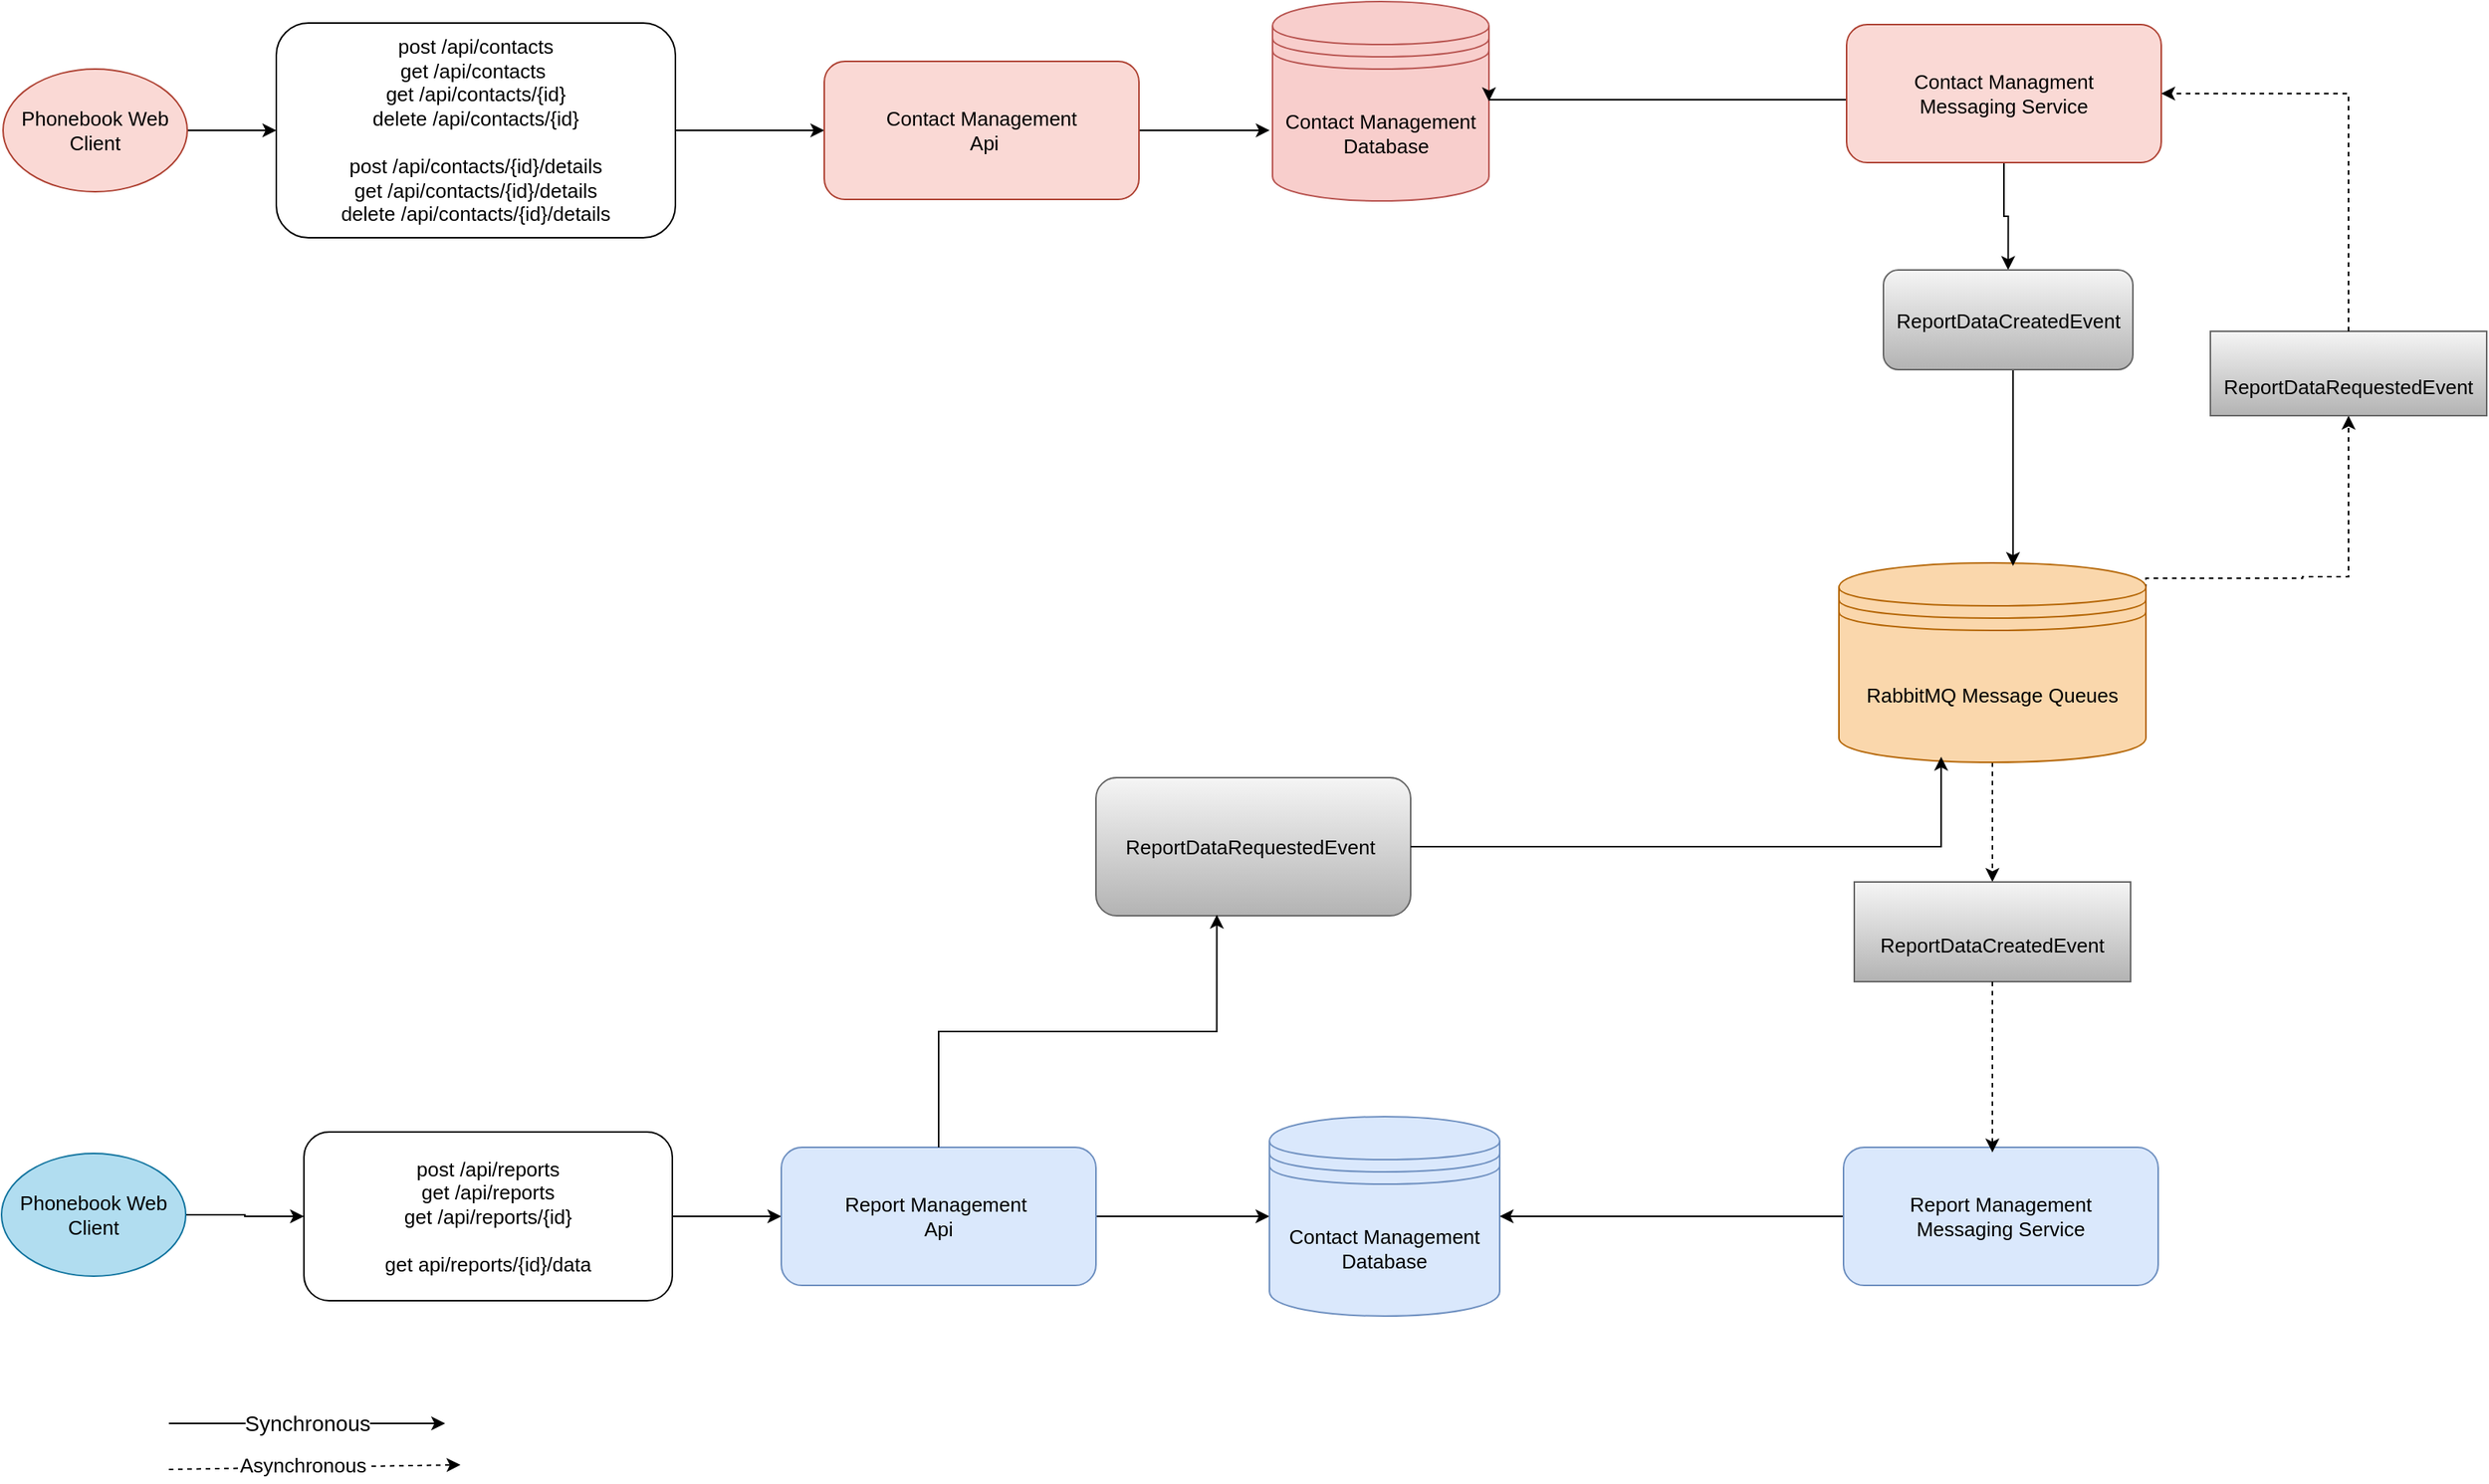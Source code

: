 <mxfile version="28.0.6">
  <diagram name="Phonebook Microservices with Full API Flow" id="Fu5HfDHpJlhOvSnHhuJR">
    <mxGraphModel dx="2066" dy="1202" grid="1" gridSize="10" guides="1" tooltips="1" connect="1" arrows="1" fold="1" page="1" pageScale="1" pageWidth="850" pageHeight="1100" math="0" shadow="0">
      <root>
        <mxCell id="0" />
        <mxCell id="1" parent="0" />
        <mxCell id="MmdyzBdWTJbI9Cpfh6VE-92" value="" style="edgeStyle=orthogonalEdgeStyle;rounded=0;orthogonalLoop=1;jettySize=auto;html=1;" parent="1" source="MmdyzBdWTJbI9Cpfh6VE-87" target="MmdyzBdWTJbI9Cpfh6VE-91" edge="1">
          <mxGeometry relative="1" as="geometry" />
        </mxCell>
        <mxCell id="MmdyzBdWTJbI9Cpfh6VE-87" value="&lt;span style=&quot;text-wrap-mode: nowrap;&quot;&gt;&lt;font style=&quot;font-size: 13px;&quot;&gt;Phonebook Web&lt;/font&gt;&lt;/span&gt;&lt;div&gt;&lt;span style=&quot;text-wrap-mode: nowrap;&quot;&gt;&lt;font style=&quot;font-size: 13px;&quot;&gt;Client&lt;/font&gt;&lt;/span&gt;&lt;/div&gt;" style="ellipse;whiteSpace=wrap;html=1;fillColor=#fad9d5;strokeColor=#ae4132;" parent="1" vertex="1">
          <mxGeometry x="42" y="89" width="120" height="80" as="geometry" />
        </mxCell>
        <mxCell id="MmdyzBdWTJbI9Cpfh6VE-94" value="" style="edgeStyle=orthogonalEdgeStyle;rounded=0;orthogonalLoop=1;jettySize=auto;html=1;" parent="1" source="MmdyzBdWTJbI9Cpfh6VE-91" target="MmdyzBdWTJbI9Cpfh6VE-93" edge="1">
          <mxGeometry relative="1" as="geometry" />
        </mxCell>
        <mxCell id="MmdyzBdWTJbI9Cpfh6VE-91" value="&lt;div&gt;&lt;div&gt;&lt;span style=&quot;text-wrap-mode: nowrap;&quot;&gt;&lt;font style=&quot;font-size: 13px;&quot;&gt;post /api/contacts&lt;/font&gt;&lt;/span&gt;&lt;/div&gt;&lt;div&gt;&lt;span style=&quot;text-wrap-mode: nowrap;&quot;&gt;&lt;font style=&quot;font-size: 13px;&quot;&gt;get /api/contacts&amp;nbsp;&lt;/font&gt;&lt;/span&gt;&lt;/div&gt;&lt;div&gt;&lt;span style=&quot;text-wrap-mode: nowrap;&quot;&gt;&lt;font style=&quot;font-size: 13px;&quot;&gt;get /api/contacts/{id}&lt;/font&gt;&lt;/span&gt;&lt;/div&gt;&lt;div&gt;&lt;span style=&quot;text-wrap-mode: nowrap;&quot;&gt;&lt;font style=&quot;font-size: 13px;&quot;&gt;delete /api/contacts/{id}&lt;/font&gt;&lt;/span&gt;&lt;/div&gt;&lt;div&gt;&lt;span style=&quot;text-wrap-mode: nowrap;&quot;&gt;&lt;font style=&quot;font-size: 13px;&quot;&gt;&lt;br&gt;&lt;/font&gt;&lt;/span&gt;&lt;/div&gt;&lt;div&gt;&lt;span style=&quot;text-wrap-mode: nowrap;&quot;&gt;&lt;font style=&quot;font-size: 13px;&quot;&gt;post /api/contacts/{id}/details&lt;/font&gt;&lt;/span&gt;&lt;/div&gt;&lt;div&gt;&lt;span style=&quot;text-wrap-mode: nowrap;&quot;&gt;&lt;font style=&quot;font-size: 13px;&quot;&gt;get /api/contacts/{id}/details&lt;/font&gt;&lt;/span&gt;&lt;/div&gt;&lt;div&gt;&lt;span style=&quot;text-wrap-mode: nowrap;&quot;&gt;&lt;font style=&quot;font-size: 13px;&quot;&gt;delete /api/contacts/{id}/details&lt;/font&gt;&lt;/span&gt;&lt;/div&gt;&lt;/div&gt;" style="rounded=1;whiteSpace=wrap;html=1;" parent="1" vertex="1">
          <mxGeometry x="220" y="59" width="260" height="140" as="geometry" />
        </mxCell>
        <mxCell id="MmdyzBdWTJbI9Cpfh6VE-96" style="edgeStyle=orthogonalEdgeStyle;rounded=0;orthogonalLoop=1;jettySize=auto;html=1;entryX=-0.013;entryY=0.646;entryDx=0;entryDy=0;entryPerimeter=0;" parent="1" source="MmdyzBdWTJbI9Cpfh6VE-93" target="MmdyzBdWTJbI9Cpfh6VE-95" edge="1">
          <mxGeometry relative="1" as="geometry" />
        </mxCell>
        <mxCell id="MmdyzBdWTJbI9Cpfh6VE-93" value="&lt;font style=&quot;font-size: 13px;&quot;&gt;Contact Management&lt;/font&gt;&lt;div&gt;&lt;font style=&quot;font-size: 13px;&quot;&gt;&amp;nbsp;Api&lt;/font&gt;&lt;/div&gt;" style="whiteSpace=wrap;html=1;rounded=1;fillColor=#fad9d5;strokeColor=#ae4132;" parent="1" vertex="1">
          <mxGeometry x="577" y="84" width="205" height="90" as="geometry" />
        </mxCell>
        <mxCell id="MmdyzBdWTJbI9Cpfh6VE-95" value="&lt;font style=&quot;font-size: 13px;&quot;&gt;Contact Management&lt;/font&gt;&lt;div&gt;&lt;font style=&quot;font-size: 13px;&quot;&gt;&amp;nbsp;&amp;nbsp;Database&lt;/font&gt;&lt;/div&gt;" style="shape=datastore;whiteSpace=wrap;html=1;fillColor=#f8cecc;strokeColor=#b85450;" parent="1" vertex="1">
          <mxGeometry x="869" y="45" width="141" height="130" as="geometry" />
        </mxCell>
        <mxCell id="MmdyzBdWTJbI9Cpfh6VE-123" value="" style="edgeStyle=orthogonalEdgeStyle;rounded=0;orthogonalLoop=1;jettySize=auto;html=1;dashed=1;exitX=1;exitY=0.5;exitDx=0;exitDy=0;" parent="1" source="MmdyzBdWTJbI9Cpfh6VE-104" target="MmdyzBdWTJbI9Cpfh6VE-122" edge="1">
          <mxGeometry relative="1" as="geometry">
            <Array as="points">
              <mxPoint x="1540" y="421" />
              <mxPoint x="1540" y="420" />
              <mxPoint x="1570" y="420" />
            </Array>
          </mxGeometry>
        </mxCell>
        <mxCell id="MmdyzBdWTJbI9Cpfh6VE-134" value="" style="edgeStyle=orthogonalEdgeStyle;rounded=0;orthogonalLoop=1;jettySize=auto;html=1;dashed=1;" parent="1" source="MmdyzBdWTJbI9Cpfh6VE-104" target="MmdyzBdWTJbI9Cpfh6VE-133" edge="1">
          <mxGeometry relative="1" as="geometry" />
        </mxCell>
        <mxCell id="MmdyzBdWTJbI9Cpfh6VE-104" value="&lt;font style=&quot;font-size: 13px;&quot;&gt;RabbitMQ Message Queues&lt;/font&gt;" style="shape=datastore;whiteSpace=wrap;html=1;fillColor=#fad7ac;strokeColor=#b46504;" parent="1" vertex="1">
          <mxGeometry x="1238" y="411" width="200" height="130" as="geometry" />
        </mxCell>
        <mxCell id="MmdyzBdWTJbI9Cpfh6VE-108" value="" style="edgeStyle=orthogonalEdgeStyle;rounded=0;orthogonalLoop=1;jettySize=auto;html=1;" parent="1" source="MmdyzBdWTJbI9Cpfh6VE-109" target="MmdyzBdWTJbI9Cpfh6VE-111" edge="1">
          <mxGeometry relative="1" as="geometry" />
        </mxCell>
        <mxCell id="MmdyzBdWTJbI9Cpfh6VE-109" value="&lt;span style=&quot;text-wrap-mode: nowrap;&quot;&gt;&lt;font style=&quot;font-size: 13px;&quot;&gt;Phonebook Web&lt;/font&gt;&lt;/span&gt;&lt;div&gt;&lt;span style=&quot;text-wrap-mode: nowrap;&quot;&gt;&lt;font style=&quot;font-size: 13px;&quot;&gt;Client&lt;/font&gt;&lt;/span&gt;&lt;/div&gt;" style="ellipse;whiteSpace=wrap;html=1;fillColor=#b1ddf0;strokeColor=#10739e;" parent="1" vertex="1">
          <mxGeometry x="41" y="796" width="120" height="80" as="geometry" />
        </mxCell>
        <mxCell id="MmdyzBdWTJbI9Cpfh6VE-110" value="" style="edgeStyle=orthogonalEdgeStyle;rounded=0;orthogonalLoop=1;jettySize=auto;html=1;" parent="1" source="MmdyzBdWTJbI9Cpfh6VE-111" target="MmdyzBdWTJbI9Cpfh6VE-113" edge="1">
          <mxGeometry relative="1" as="geometry" />
        </mxCell>
        <mxCell id="MmdyzBdWTJbI9Cpfh6VE-111" value="&lt;div&gt;&lt;span style=&quot;text-wrap-mode: nowrap;&quot;&gt;&lt;font style=&quot;font-size: 13px;&quot;&gt;post /api/reports&lt;/font&gt;&lt;/span&gt;&lt;/div&gt;&lt;div&gt;&lt;span style=&quot;text-wrap-mode: nowrap;&quot;&gt;&lt;font style=&quot;font-size: 13px;&quot;&gt;get /api/reports&lt;/font&gt;&lt;/span&gt;&lt;/div&gt;&lt;div&gt;&lt;span style=&quot;text-wrap-mode: nowrap;&quot;&gt;&lt;font style=&quot;font-size: 13px;&quot;&gt;get /api/reports/{id}&lt;/font&gt;&lt;/span&gt;&lt;/div&gt;&lt;div&gt;&lt;span style=&quot;text-wrap-mode: nowrap;&quot;&gt;&lt;font style=&quot;font-size: 13px;&quot;&gt;&lt;br&gt;&lt;/font&gt;&lt;/span&gt;&lt;/div&gt;&lt;div&gt;&lt;span style=&quot;text-wrap-mode: nowrap;&quot;&gt;&lt;font style=&quot;font-size: 13px;&quot;&gt;get api/reports/{id}/data&lt;/font&gt;&lt;/span&gt;&lt;/div&gt;" style="rounded=1;whiteSpace=wrap;html=1;" parent="1" vertex="1">
          <mxGeometry x="238" y="782" width="240" height="110" as="geometry" />
        </mxCell>
        <mxCell id="MmdyzBdWTJbI9Cpfh6VE-112" style="edgeStyle=orthogonalEdgeStyle;rounded=0;orthogonalLoop=1;jettySize=auto;html=1;entryX=0;entryY=0.5;entryDx=0;entryDy=0;" parent="1" source="MmdyzBdWTJbI9Cpfh6VE-113" target="MmdyzBdWTJbI9Cpfh6VE-114" edge="1">
          <mxGeometry relative="1" as="geometry" />
        </mxCell>
        <mxCell id="MmdyzBdWTJbI9Cpfh6VE-113" value="&lt;font style=&quot;font-size: 13px;&quot;&gt;Report Management&amp;nbsp;&lt;/font&gt;&lt;div&gt;&lt;font style=&quot;font-size: 13px;&quot;&gt;Api&lt;/font&gt;&lt;/div&gt;" style="whiteSpace=wrap;html=1;rounded=1;fillColor=#dae8fc;strokeColor=#6c8ebf;" parent="1" vertex="1">
          <mxGeometry x="549" y="792" width="205" height="90" as="geometry" />
        </mxCell>
        <mxCell id="MmdyzBdWTJbI9Cpfh6VE-114" value="&lt;font style=&quot;font-size: 13px;&quot;&gt;Contact Management&lt;/font&gt;&lt;div&gt;&lt;font style=&quot;font-size: 13px;&quot;&gt;Database&lt;/font&gt;&lt;/div&gt;" style="shape=datastore;whiteSpace=wrap;html=1;fillColor=#dae8fc;strokeColor=#6c8ebf;" parent="1" vertex="1">
          <mxGeometry x="867" y="772" width="150" height="130" as="geometry" />
        </mxCell>
        <mxCell id="MmdyzBdWTJbI9Cpfh6VE-115" value="&lt;font style=&quot;font-size: 13px;&quot;&gt;ReportDataRequestedEvent&amp;nbsp;&lt;/font&gt;" style="whiteSpace=wrap;html=1;rounded=1;fillColor=#f5f5f5;gradientColor=#b3b3b3;strokeColor=#666666;" parent="1" vertex="1">
          <mxGeometry x="754" y="551" width="205" height="90" as="geometry" />
        </mxCell>
        <mxCell id="MmdyzBdWTJbI9Cpfh6VE-129" style="edgeStyle=orthogonalEdgeStyle;rounded=0;orthogonalLoop=1;jettySize=auto;html=1;entryX=1;entryY=0.5;entryDx=0;entryDy=0;" parent="1" source="MmdyzBdWTJbI9Cpfh6VE-118" target="MmdyzBdWTJbI9Cpfh6VE-95" edge="1">
          <mxGeometry relative="1" as="geometry">
            <Array as="points">
              <mxPoint x="1300" y="109" />
              <mxPoint x="1300" y="109" />
            </Array>
          </mxGeometry>
        </mxCell>
        <mxCell id="MmdyzBdWTJbI9Cpfh6VE-148" style="edgeStyle=orthogonalEdgeStyle;rounded=0;orthogonalLoop=1;jettySize=auto;html=1;entryX=0.5;entryY=0;entryDx=0;entryDy=0;" parent="1" source="MmdyzBdWTJbI9Cpfh6VE-118" target="MmdyzBdWTJbI9Cpfh6VE-126" edge="1">
          <mxGeometry relative="1" as="geometry" />
        </mxCell>
        <mxCell id="MmdyzBdWTJbI9Cpfh6VE-118" value="&lt;font style=&quot;font-size: 13px;&quot;&gt;Contact Managment&lt;/font&gt;&lt;div&gt;&lt;font style=&quot;font-size: 13px;&quot;&gt;Messaging&amp;nbsp;&lt;span style=&quot;background-color: transparent; color: light-dark(rgb(0, 0, 0), rgb(255, 255, 255));&quot;&gt;Service&lt;/span&gt;&lt;/font&gt;&lt;/div&gt;" style="whiteSpace=wrap;html=1;rounded=1;fillColor=#fad9d5;strokeColor=#ae4132;" parent="1" vertex="1">
          <mxGeometry x="1243" y="60" width="205" height="90" as="geometry" />
        </mxCell>
        <mxCell id="MmdyzBdWTJbI9Cpfh6VE-122" value="&lt;font style=&quot;font-size: 13px;&quot;&gt;&lt;span&gt;&lt;br&gt;&lt;span style=&quot;color: rgb(0, 0, 0); font-family: Helvetica; font-style: normal; font-variant-ligatures: normal; font-variant-caps: normal; font-weight: 400; letter-spacing: normal; orphans: 2; text-align: center; text-indent: 0px; text-transform: none; widows: 2; word-spacing: 0px; -webkit-text-stroke-width: 0px; white-space: normal; text-decoration-thickness: initial; text-decoration-style: initial; text-decoration-color: initial; float: none; display: inline !important;&quot;&gt;ReportDataRequestedEvent&lt;/span&gt;&lt;/span&gt;&lt;br&gt;&lt;/font&gt;" style="whiteSpace=wrap;html=1;fillColor=#f5f5f5;gradientColor=#b3b3b3;strokeColor=#666666;" parent="1" vertex="1">
          <mxGeometry x="1480" y="260" width="180" height="55" as="geometry" />
        </mxCell>
        <mxCell id="MmdyzBdWTJbI9Cpfh6VE-124" style="edgeStyle=orthogonalEdgeStyle;rounded=0;orthogonalLoop=1;jettySize=auto;html=1;entryX=1;entryY=0.5;entryDx=0;entryDy=0;dashed=1;" parent="1" source="MmdyzBdWTJbI9Cpfh6VE-122" target="MmdyzBdWTJbI9Cpfh6VE-118" edge="1">
          <mxGeometry relative="1" as="geometry">
            <Array as="points">
              <mxPoint x="1570" y="105" />
            </Array>
          </mxGeometry>
        </mxCell>
        <mxCell id="MmdyzBdWTJbI9Cpfh6VE-128" style="edgeStyle=orthogonalEdgeStyle;rounded=0;orthogonalLoop=1;jettySize=auto;html=1;entryX=0.567;entryY=0.015;entryDx=0;entryDy=0;entryPerimeter=0;" parent="1" source="MmdyzBdWTJbI9Cpfh6VE-126" target="MmdyzBdWTJbI9Cpfh6VE-104" edge="1">
          <mxGeometry relative="1" as="geometry">
            <Array as="points">
              <mxPoint x="1351" y="325" />
            </Array>
          </mxGeometry>
        </mxCell>
        <mxCell id="MmdyzBdWTJbI9Cpfh6VE-126" value="&lt;font style=&quot;font-size: 13px;&quot;&gt;ReportDataCreatedEvent&lt;/font&gt;" style="whiteSpace=wrap;html=1;rounded=1;fillColor=#f5f5f5;gradientColor=#b3b3b3;strokeColor=#666666;" parent="1" vertex="1">
          <mxGeometry x="1267" y="220" width="162.5" height="65" as="geometry" />
        </mxCell>
        <mxCell id="MmdyzBdWTJbI9Cpfh6VE-146" style="edgeStyle=orthogonalEdgeStyle;rounded=0;orthogonalLoop=1;jettySize=auto;html=1;entryX=1;entryY=0.5;entryDx=0;entryDy=0;" parent="1" source="MmdyzBdWTJbI9Cpfh6VE-130" target="MmdyzBdWTJbI9Cpfh6VE-114" edge="1">
          <mxGeometry relative="1" as="geometry" />
        </mxCell>
        <mxCell id="MmdyzBdWTJbI9Cpfh6VE-130" value="&lt;font style=&quot;font-size: 13px;&quot;&gt;Report&lt;span style=&quot;background-color: transparent; color: light-dark(rgb(0, 0, 0), rgb(255, 255, 255));&quot;&gt;&amp;nbsp;&lt;/span&gt;Management&lt;/font&gt;&lt;div&gt;&lt;font style=&quot;font-size: 13px;&quot;&gt;&lt;span style=&quot;background-color: transparent; color: light-dark(rgb(0, 0, 0), rgb(255, 255, 255));&quot;&gt;Messaging&amp;nbsp;&lt;/span&gt;&lt;span style=&quot;background-color: transparent; color: light-dark(rgb(0, 0, 0), rgb(255, 255, 255));&quot;&gt;Service&lt;/span&gt;&lt;/font&gt;&lt;/div&gt;" style="whiteSpace=wrap;html=1;rounded=1;fillColor=#dae8fc;strokeColor=#6c8ebf;" parent="1" vertex="1">
          <mxGeometry x="1241" y="792" width="205" height="90" as="geometry" />
        </mxCell>
        <mxCell id="MmdyzBdWTJbI9Cpfh6VE-133" value="&lt;font style=&quot;font-size: 13px;&quot;&gt;&lt;span&gt;&lt;br&gt;&lt;span style=&quot;color: rgb(0, 0, 0); font-family: Helvetica; font-style: normal; font-variant-ligatures: normal; font-variant-caps: normal; font-weight: 400; letter-spacing: normal; orphans: 2; text-align: center; text-indent: 0px; text-transform: none; widows: 2; word-spacing: 0px; -webkit-text-stroke-width: 0px; white-space: normal; text-decoration-thickness: initial; text-decoration-style: initial; text-decoration-color: initial; float: none; display: inline !important;&quot;&gt;ReportDataCreatedEvent&lt;/span&gt;&lt;/span&gt;&lt;br&gt;&lt;/font&gt;" style="whiteSpace=wrap;html=1;fillColor=#f5f5f5;gradientColor=#b3b3b3;strokeColor=#666666;" parent="1" vertex="1">
          <mxGeometry x="1248" y="619" width="180" height="65" as="geometry" />
        </mxCell>
        <mxCell id="MmdyzBdWTJbI9Cpfh6VE-138" value="&lt;font style=&quot;font-size: 14px;&quot;&gt;Synchronous&lt;/font&gt;" style="endArrow=classic;html=1;rounded=0;" parent="1" edge="1">
          <mxGeometry width="50" height="50" relative="1" as="geometry">
            <mxPoint x="150" y="972" as="sourcePoint" />
            <mxPoint x="330" y="972" as="targetPoint" />
          </mxGeometry>
        </mxCell>
        <mxCell id="MmdyzBdWTJbI9Cpfh6VE-139" value="" style="endArrow=classic;html=1;rounded=0;dashed=1;" parent="1" edge="1">
          <mxGeometry width="50" height="50" relative="1" as="geometry">
            <mxPoint x="150" y="1002" as="sourcePoint" />
            <mxPoint x="340" y="999" as="targetPoint" />
          </mxGeometry>
        </mxCell>
        <mxCell id="MmdyzBdWTJbI9Cpfh6VE-141" value="&lt;font style=&quot;font-size: 13px;&quot;&gt;Asynchronous&lt;/font&gt;" style="edgeLabel;html=1;align=center;verticalAlign=middle;resizable=0;points=[];" parent="MmdyzBdWTJbI9Cpfh6VE-139" vertex="1" connectable="0">
          <mxGeometry x="-0.084" y="2" relative="1" as="geometry">
            <mxPoint as="offset" />
          </mxGeometry>
        </mxCell>
        <mxCell id="MmdyzBdWTJbI9Cpfh6VE-144" style="edgeStyle=orthogonalEdgeStyle;rounded=0;orthogonalLoop=1;jettySize=auto;html=1;entryX=0.384;entryY=0.993;entryDx=0;entryDy=0;entryPerimeter=0;" parent="1" source="MmdyzBdWTJbI9Cpfh6VE-113" target="MmdyzBdWTJbI9Cpfh6VE-115" edge="1">
          <mxGeometry relative="1" as="geometry" />
        </mxCell>
        <mxCell id="MmdyzBdWTJbI9Cpfh6VE-145" style="edgeStyle=orthogonalEdgeStyle;rounded=0;orthogonalLoop=1;jettySize=auto;html=1;entryX=0.333;entryY=0.972;entryDx=0;entryDy=0;entryPerimeter=0;" parent="1" source="MmdyzBdWTJbI9Cpfh6VE-115" target="MmdyzBdWTJbI9Cpfh6VE-104" edge="1">
          <mxGeometry relative="1" as="geometry">
            <Array as="points">
              <mxPoint x="1305" y="596" />
            </Array>
          </mxGeometry>
        </mxCell>
        <mxCell id="MmdyzBdWTJbI9Cpfh6VE-147" style="edgeStyle=orthogonalEdgeStyle;rounded=0;orthogonalLoop=1;jettySize=auto;html=1;entryX=0.473;entryY=0.037;entryDx=0;entryDy=0;entryPerimeter=0;dashed=1;" parent="1" source="MmdyzBdWTJbI9Cpfh6VE-133" target="MmdyzBdWTJbI9Cpfh6VE-130" edge="1">
          <mxGeometry relative="1" as="geometry" />
        </mxCell>
      </root>
    </mxGraphModel>
  </diagram>
</mxfile>
